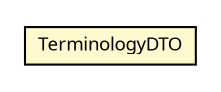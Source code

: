 #!/usr/local/bin/dot
#
# Class diagram 
# Generated by UMLGraph version R5_6 (http://www.umlgraph.org/)
#

digraph G {
	edge [fontname="Trebuchet MS",fontsize=10,labelfontname="Trebuchet MS",labelfontsize=10];
	node [fontname="Trebuchet MS",fontsize=10,shape=plaintext];
	nodesep=0.25;
	ranksep=0.5;
	// se.cambio.cds.model.terminology.dto.TerminologyDTO
	c334861 [label=<<table title="se.cambio.cds.model.terminology.dto.TerminologyDTO" border="0" cellborder="1" cellspacing="0" cellpadding="2" port="p" bgcolor="lemonChiffon" href="./TerminologyDTO.html">
		<tr><td><table border="0" cellspacing="0" cellpadding="1">
<tr><td align="center" balign="center"><font face="Trebuchet MS"> TerminologyDTO </font></td></tr>
		</table></td></tr>
		</table>>, URL="./TerminologyDTO.html", fontname="Trebuchet MS", fontcolor="black", fontsize=9.0];
}

